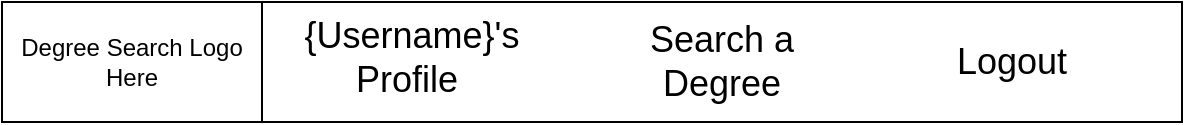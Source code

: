 <mxfile version="13.8.8" type="device"><diagram id="NpVtGdBBay8emQcM6yuT" name="Page-1"><mxGraphModel dx="997" dy="548" grid="1" gridSize="10" guides="1" tooltips="1" connect="1" arrows="1" fold="1" page="1" pageScale="1" pageWidth="850" pageHeight="1100" math="0" shadow="0"><root><mxCell id="0"/><mxCell id="1" parent="0"/><mxCell id="-PqZbzbsZzkwf-D_wNvk-1" value="" style="rounded=0;whiteSpace=wrap;html=1;" parent="1" vertex="1"><mxGeometry x="130" y="100" width="590" height="60" as="geometry"/></mxCell><mxCell id="avZ0v-5ZP6oGCZnhXKNt-12" value="Degree Search Logo Here" style="rounded=0;whiteSpace=wrap;html=1;" vertex="1" parent="1"><mxGeometry x="130" y="100" width="130" height="60" as="geometry"/></mxCell><mxCell id="avZ0v-5ZP6oGCZnhXKNt-13" value="&lt;span style=&quot;font-size: 18px&quot;&gt;{Username}'s Profile&amp;nbsp;&lt;/span&gt;" style="text;html=1;strokeColor=none;fillColor=none;align=center;verticalAlign=middle;whiteSpace=wrap;rounded=0;" vertex="1" parent="1"><mxGeometry x="270" y="110" width="130" height="35" as="geometry"/></mxCell><mxCell id="avZ0v-5ZP6oGCZnhXKNt-14" value="&lt;font style=&quot;font-size: 18px&quot;&gt;Search a Degree&lt;/font&gt;" style="text;html=1;strokeColor=none;fillColor=none;align=center;verticalAlign=middle;whiteSpace=wrap;rounded=0;" vertex="1" parent="1"><mxGeometry x="425" y="110" width="130" height="40" as="geometry"/></mxCell><mxCell id="avZ0v-5ZP6oGCZnhXKNt-15" value="&lt;font style=&quot;font-size: 18px&quot;&gt;Logout&lt;/font&gt;" style="text;html=1;strokeColor=none;fillColor=none;align=center;verticalAlign=middle;whiteSpace=wrap;rounded=0;" vertex="1" parent="1"><mxGeometry x="570" y="110" width="130" height="40" as="geometry"/></mxCell></root></mxGraphModel></diagram></mxfile>